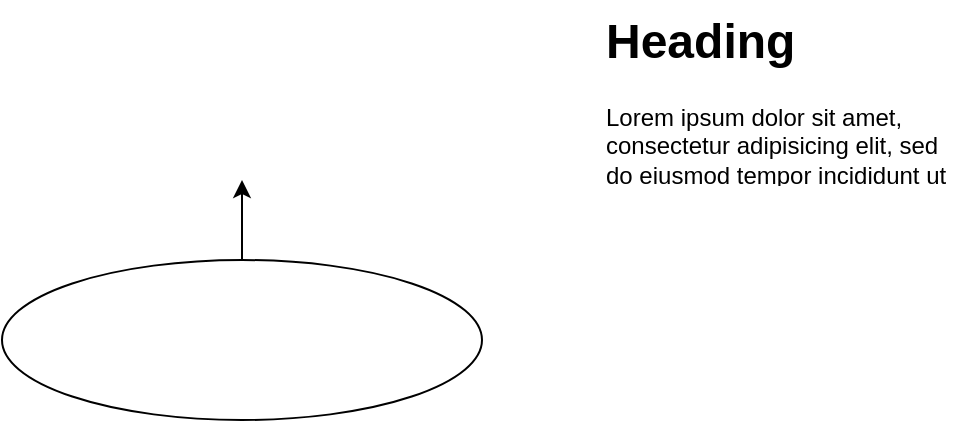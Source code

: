 <mxfile version="28.0.7">
  <diagram name="Page-1" id="dLc0_WDkAA8IWkOhn7n0">
    <mxGraphModel dx="1025" dy="451" grid="1" gridSize="10" guides="1" tooltips="1" connect="1" arrows="1" fold="1" page="1" pageScale="1" pageWidth="850" pageHeight="1100" math="0" shadow="0">
      <root>
        <mxCell id="0" />
        <mxCell id="1" parent="0" />
        <mxCell id="73ckq5BJBO-JI0_Qaw3N-2" style="edgeStyle=orthogonalEdgeStyle;rounded=0;orthogonalLoop=1;jettySize=auto;html=1;" edge="1" parent="1" source="73ckq5BJBO-JI0_Qaw3N-1">
          <mxGeometry relative="1" as="geometry">
            <mxPoint x="310" y="140" as="targetPoint" />
          </mxGeometry>
        </mxCell>
        <mxCell id="73ckq5BJBO-JI0_Qaw3N-1" value="" style="ellipse;whiteSpace=wrap;html=1;" vertex="1" parent="1">
          <mxGeometry x="190" y="180" width="240" height="80" as="geometry" />
        </mxCell>
        <mxCell id="73ckq5BJBO-JI0_Qaw3N-3" value="&lt;h1 style=&quot;margin-top: 0px;&quot;&gt;Heading&lt;/h1&gt;&lt;p&gt;Lorem ipsum dolor sit amet, consectetur adipisicing elit, sed do eiusmod tempor incididunt ut labore et dolore magna aliqua.&lt;/p&gt;" style="text;html=1;whiteSpace=wrap;overflow=hidden;rounded=0;" vertex="1" parent="1">
          <mxGeometry x="490" y="50" width="180" height="90" as="geometry" />
        </mxCell>
      </root>
    </mxGraphModel>
  </diagram>
</mxfile>
